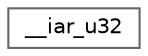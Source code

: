 digraph "Graphical Class Hierarchy"
{
 // LATEX_PDF_SIZE
  bgcolor="transparent";
  edge [fontname=Helvetica,fontsize=10,labelfontname=Helvetica,labelfontsize=10];
  node [fontname=Helvetica,fontsize=10,shape=box,height=0.2,width=0.4];
  rankdir="LR";
  Node0 [id="Node000000",label="__iar_u32",height=0.2,width=0.4,color="grey40", fillcolor="white", style="filled",URL="$struct____iar__u32.html",tooltip=" "];
}
